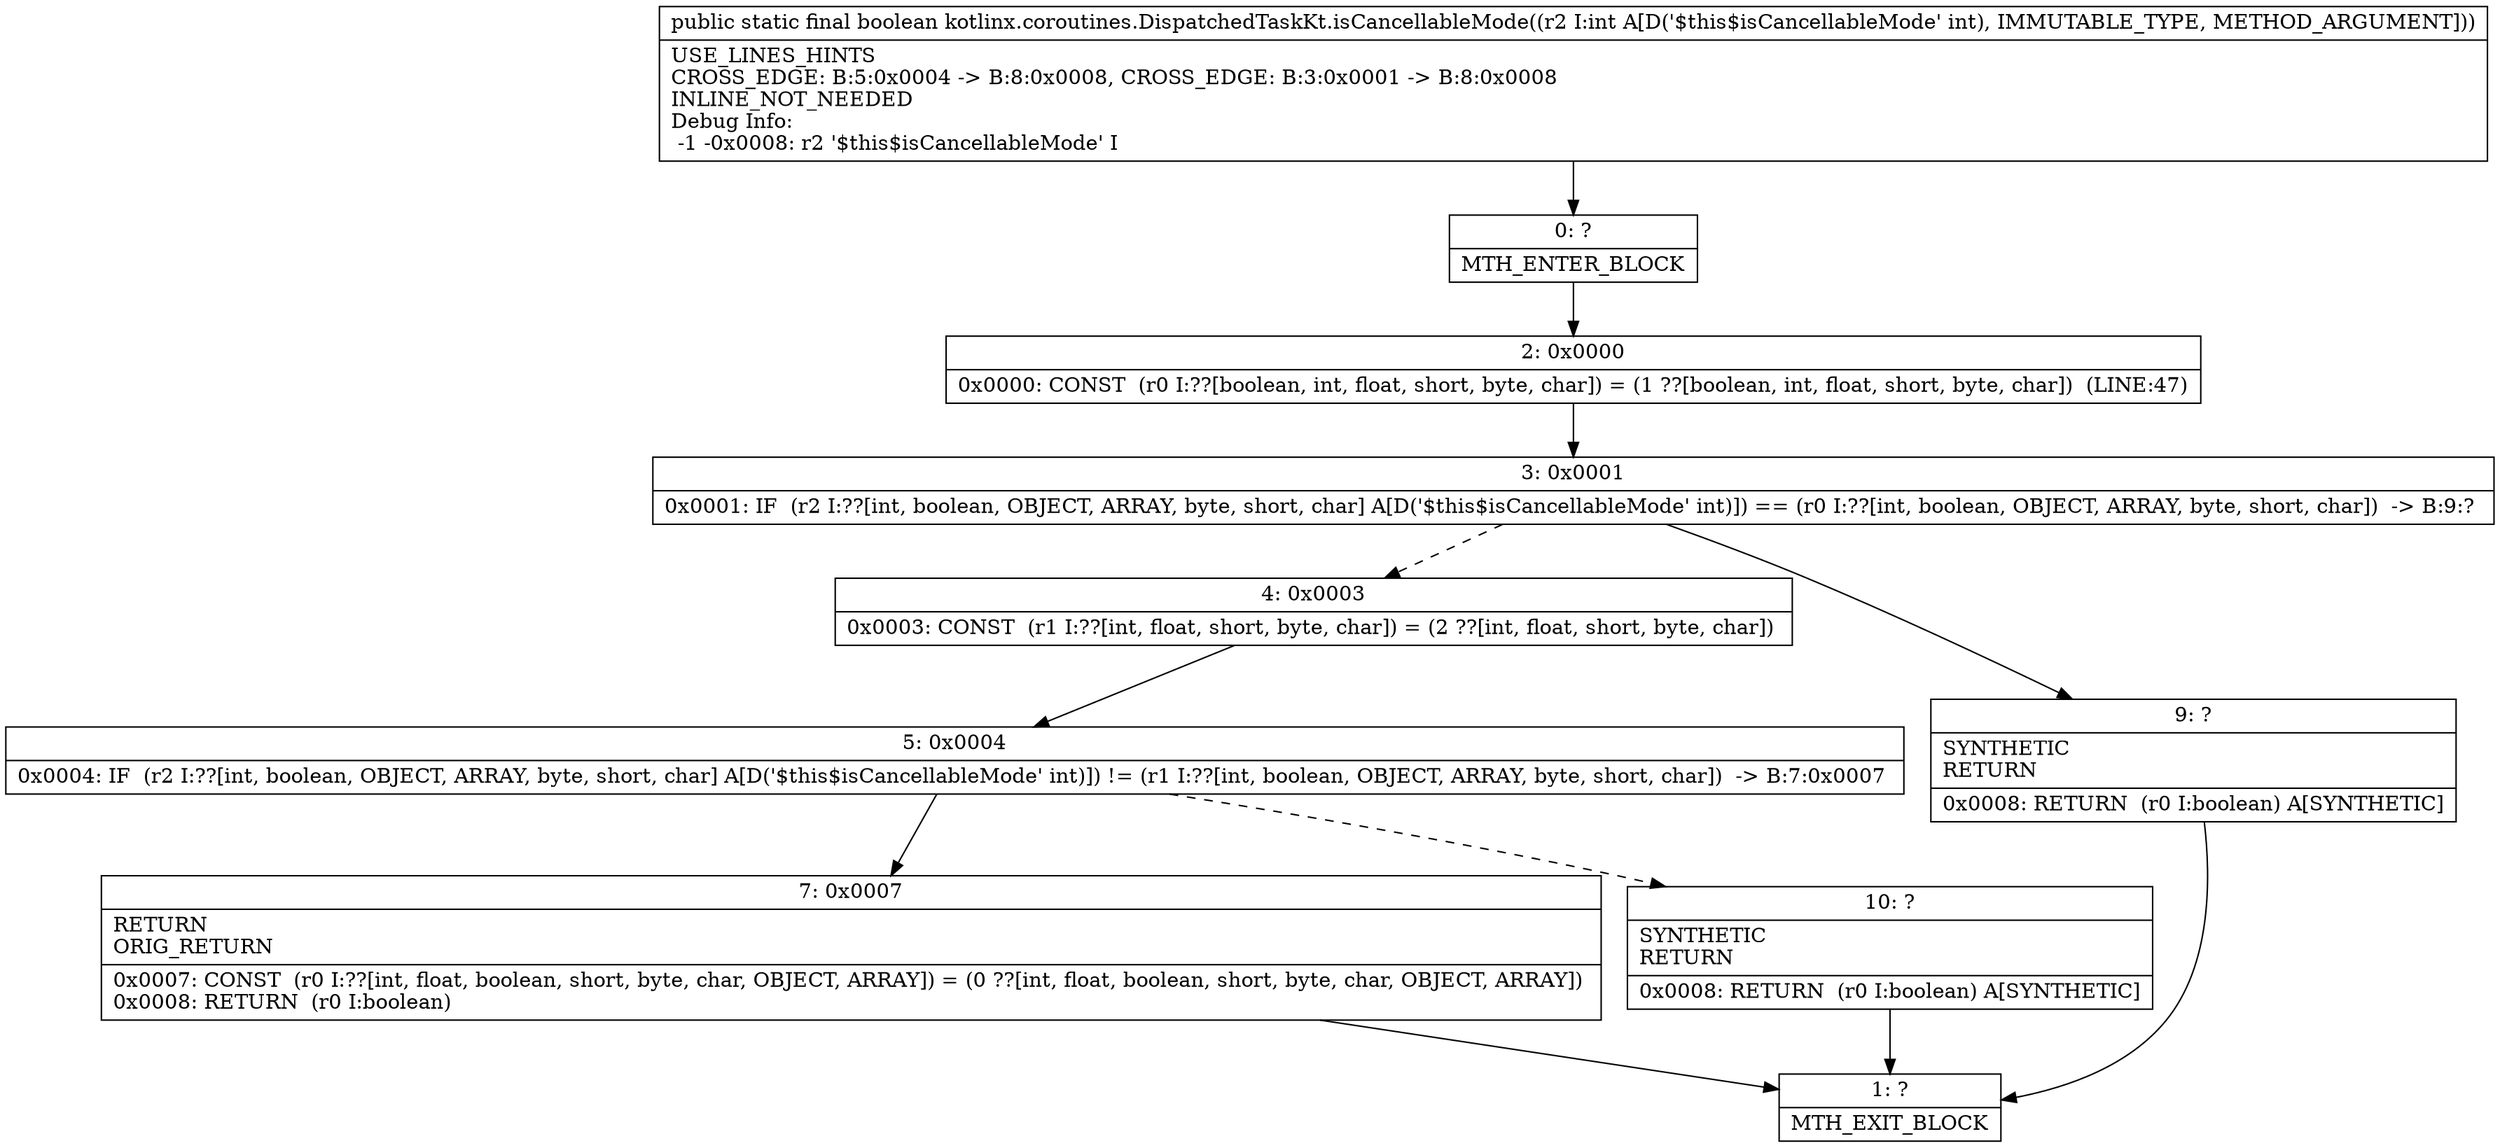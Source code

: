 digraph "CFG forkotlinx.coroutines.DispatchedTaskKt.isCancellableMode(I)Z" {
Node_0 [shape=record,label="{0\:\ ?|MTH_ENTER_BLOCK\l}"];
Node_2 [shape=record,label="{2\:\ 0x0000|0x0000: CONST  (r0 I:??[boolean, int, float, short, byte, char]) = (1 ??[boolean, int, float, short, byte, char])  (LINE:47)\l}"];
Node_3 [shape=record,label="{3\:\ 0x0001|0x0001: IF  (r2 I:??[int, boolean, OBJECT, ARRAY, byte, short, char] A[D('$this$isCancellableMode' int)]) == (r0 I:??[int, boolean, OBJECT, ARRAY, byte, short, char])  \-\> B:9:? \l}"];
Node_4 [shape=record,label="{4\:\ 0x0003|0x0003: CONST  (r1 I:??[int, float, short, byte, char]) = (2 ??[int, float, short, byte, char]) \l}"];
Node_5 [shape=record,label="{5\:\ 0x0004|0x0004: IF  (r2 I:??[int, boolean, OBJECT, ARRAY, byte, short, char] A[D('$this$isCancellableMode' int)]) != (r1 I:??[int, boolean, OBJECT, ARRAY, byte, short, char])  \-\> B:7:0x0007 \l}"];
Node_7 [shape=record,label="{7\:\ 0x0007|RETURN\lORIG_RETURN\l|0x0007: CONST  (r0 I:??[int, float, boolean, short, byte, char, OBJECT, ARRAY]) = (0 ??[int, float, boolean, short, byte, char, OBJECT, ARRAY]) \l0x0008: RETURN  (r0 I:boolean) \l}"];
Node_1 [shape=record,label="{1\:\ ?|MTH_EXIT_BLOCK\l}"];
Node_10 [shape=record,label="{10\:\ ?|SYNTHETIC\lRETURN\l|0x0008: RETURN  (r0 I:boolean) A[SYNTHETIC]\l}"];
Node_9 [shape=record,label="{9\:\ ?|SYNTHETIC\lRETURN\l|0x0008: RETURN  (r0 I:boolean) A[SYNTHETIC]\l}"];
MethodNode[shape=record,label="{public static final boolean kotlinx.coroutines.DispatchedTaskKt.isCancellableMode((r2 I:int A[D('$this$isCancellableMode' int), IMMUTABLE_TYPE, METHOD_ARGUMENT]))  | USE_LINES_HINTS\lCROSS_EDGE: B:5:0x0004 \-\> B:8:0x0008, CROSS_EDGE: B:3:0x0001 \-\> B:8:0x0008\lINLINE_NOT_NEEDED\lDebug Info:\l  \-1 \-0x0008: r2 '$this$isCancellableMode' I\l}"];
MethodNode -> Node_0;Node_0 -> Node_2;
Node_2 -> Node_3;
Node_3 -> Node_4[style=dashed];
Node_3 -> Node_9;
Node_4 -> Node_5;
Node_5 -> Node_7;
Node_5 -> Node_10[style=dashed];
Node_7 -> Node_1;
Node_10 -> Node_1;
Node_9 -> Node_1;
}

